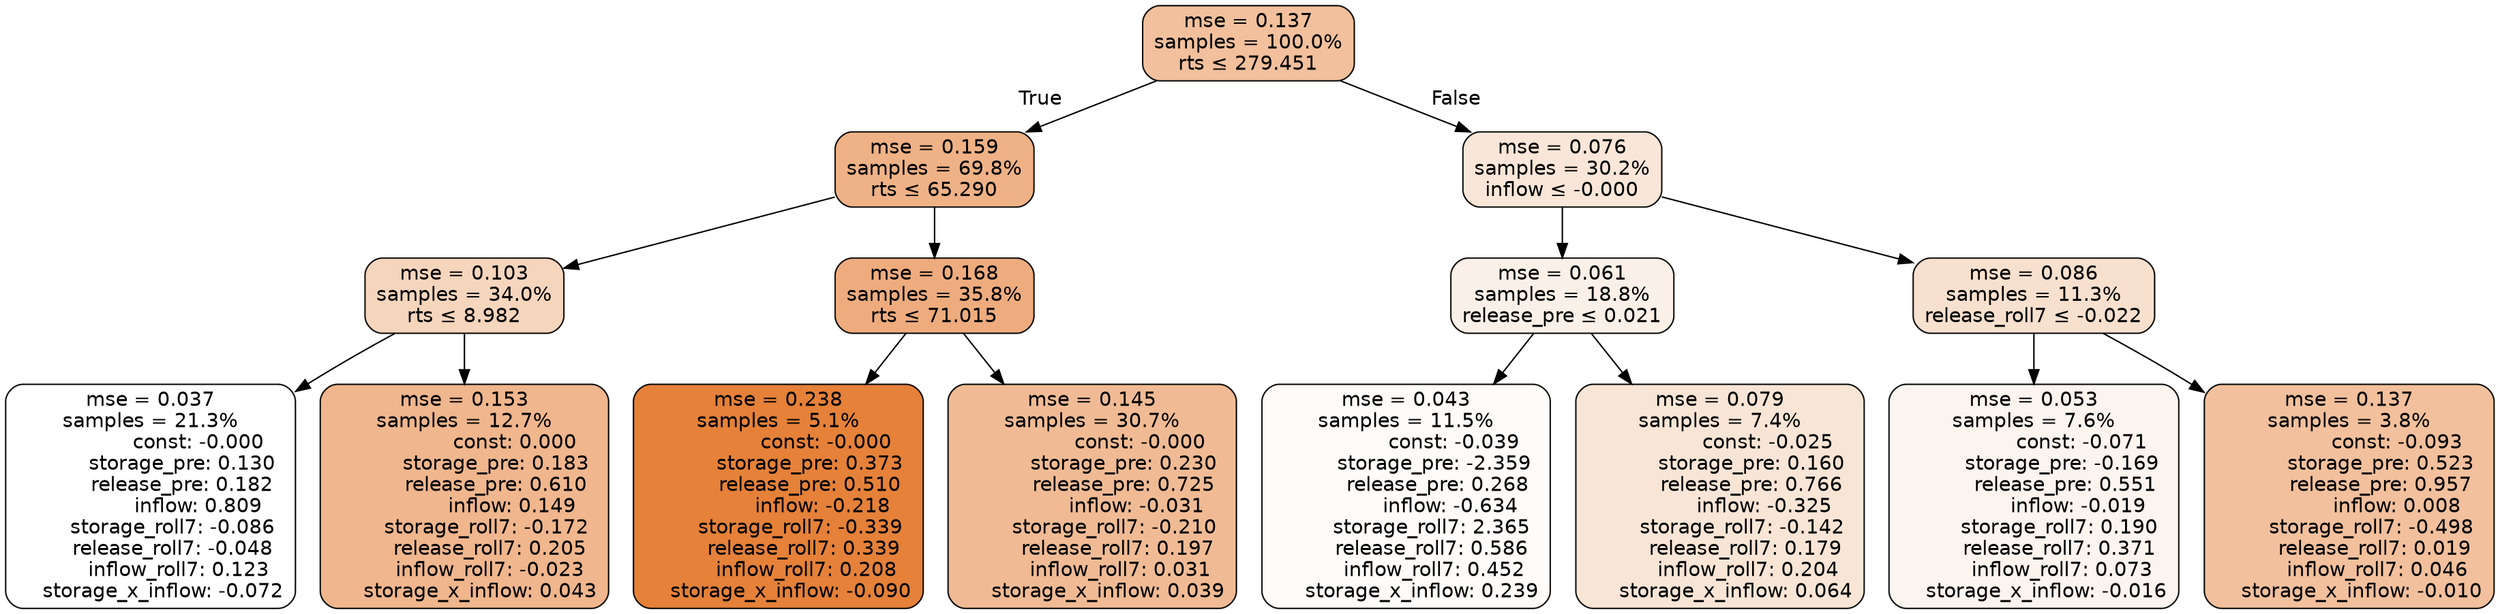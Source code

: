 digraph tree {
bgcolor="transparent"
node [shape=rectangle, style="filled, rounded", color="black", fontname=helvetica] ;
edge [fontname=helvetica] ;
	"0" [label="mse = 0.137
samples = 100.0%
rts &le; 279.451", fillcolor="#f2c09c"]
	"1" [label="mse = 0.159
samples = 69.8%
rts &le; 65.290", fillcolor="#efb286"]
	"2" [label="mse = 0.103
samples = 34.0%
rts &le; 8.982", fillcolor="#f6d5bd"]
	"3" [label="mse = 0.037
samples = 21.3%
               const: -0.000
          storage_pre: 0.130
          release_pre: 0.182
               inflow: 0.809
       storage_roll7: -0.086
       release_roll7: -0.048
         inflow_roll7: 0.123
    storage_x_inflow: -0.072", fillcolor="#ffffff"]
	"4" [label="mse = 0.153
samples = 12.7%
                const: 0.000
          storage_pre: 0.183
          release_pre: 0.610
               inflow: 0.149
       storage_roll7: -0.172
        release_roll7: 0.205
        inflow_roll7: -0.023
     storage_x_inflow: 0.043", fillcolor="#f0b68d"]
	"5" [label="mse = 0.168
samples = 35.8%
rts &le; 71.015", fillcolor="#eeac7e"]
	"6" [label="mse = 0.238
samples = 5.1%
               const: -0.000
          storage_pre: 0.373
          release_pre: 0.510
              inflow: -0.218
       storage_roll7: -0.339
        release_roll7: 0.339
         inflow_roll7: 0.208
    storage_x_inflow: -0.090", fillcolor="#e58139"]
	"7" [label="mse = 0.145
samples = 30.7%
               const: -0.000
          storage_pre: 0.230
          release_pre: 0.725
              inflow: -0.031
       storage_roll7: -0.210
        release_roll7: 0.197
         inflow_roll7: 0.031
     storage_x_inflow: 0.039", fillcolor="#f0bb94"]
	"8" [label="mse = 0.076
samples = 30.2%
inflow &le; -0.000", fillcolor="#fae6d8"]
	"9" [label="mse = 0.061
samples = 18.8%
release_pre &le; 0.021", fillcolor="#fbf0e7"]
	"10" [label="mse = 0.043
samples = 11.5%
               const: -0.039
         storage_pre: -2.359
          release_pre: 0.268
              inflow: -0.634
        storage_roll7: 2.365
        release_roll7: 0.586
         inflow_roll7: 0.452
     storage_x_inflow: 0.239", fillcolor="#fefbf9"]
	"11" [label="mse = 0.079
samples = 7.4%
               const: -0.025
          storage_pre: 0.160
          release_pre: 0.766
              inflow: -0.325
       storage_roll7: -0.142
        release_roll7: 0.179
         inflow_roll7: 0.204
     storage_x_inflow: 0.064", fillcolor="#f9e5d6"]
	"12" [label="mse = 0.086
samples = 11.3%
release_roll7 &le; -0.022", fillcolor="#f8e0ce"]
	"13" [label="mse = 0.053
samples = 7.6%
               const: -0.071
         storage_pre: -0.169
          release_pre: 0.551
              inflow: -0.019
        storage_roll7: 0.190
        release_roll7: 0.371
         inflow_roll7: 0.073
    storage_x_inflow: -0.016", fillcolor="#fcf4ef"]
	"14" [label="mse = 0.137
samples = 3.8%
               const: -0.093
          storage_pre: 0.523
          release_pre: 0.957
               inflow: 0.008
       storage_roll7: -0.498
        release_roll7: 0.019
         inflow_roll7: 0.046
    storage_x_inflow: -0.010", fillcolor="#f2c09c"]

	"0" -> "1" [labeldistance=2.5, labelangle=45, headlabel="True"]
	"1" -> "2"
	"2" -> "3"
	"2" -> "4"
	"1" -> "5"
	"5" -> "6"
	"5" -> "7"
	"0" -> "8" [labeldistance=2.5, labelangle=-45, headlabel="False"]
	"8" -> "9"
	"9" -> "10"
	"9" -> "11"
	"8" -> "12"
	"12" -> "13"
	"12" -> "14"
}